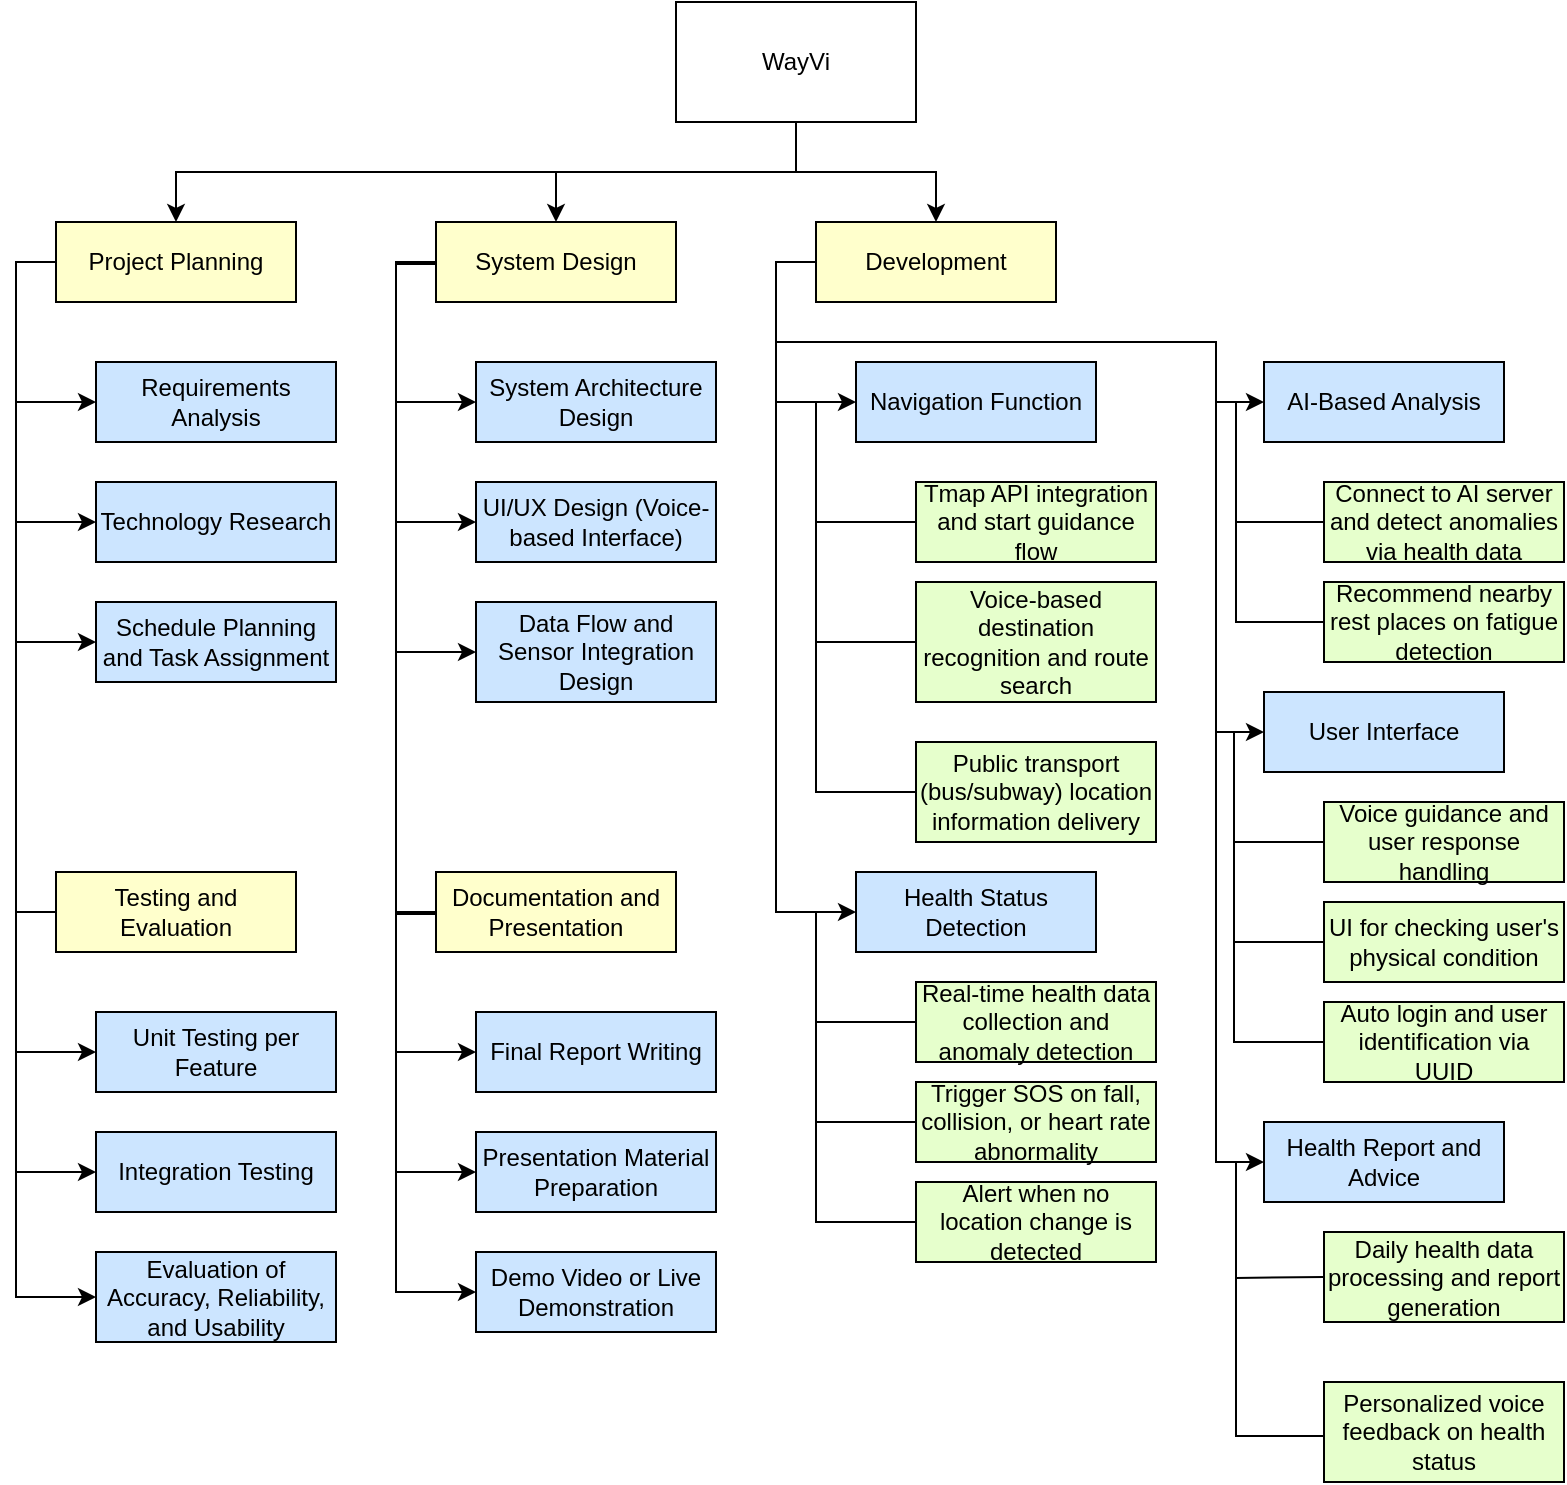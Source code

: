 <mxfile version="27.1.6">
  <diagram name="페이지-1" id="98Ft6PNCYZJFJ94BmY4b">
    <mxGraphModel dx="1638" dy="794" grid="1" gridSize="10" guides="1" tooltips="1" connect="1" arrows="1" fold="1" page="1" pageScale="1" pageWidth="827" pageHeight="1169" math="0" shadow="0">
      <root>
        <mxCell id="0" />
        <mxCell id="1" parent="0" />
        <mxCell id="SEtMhd0zfTzj_LaCbf4u-45" style="edgeStyle=orthogonalEdgeStyle;rounded=0;orthogonalLoop=1;jettySize=auto;html=1;exitX=0.5;exitY=1;exitDx=0;exitDy=0;entryX=0.5;entryY=0;entryDx=0;entryDy=0;" parent="1" source="SEtMhd0zfTzj_LaCbf4u-1" target="SEtMhd0zfTzj_LaCbf4u-3" edge="1">
          <mxGeometry relative="1" as="geometry" />
        </mxCell>
        <mxCell id="SEtMhd0zfTzj_LaCbf4u-46" style="edgeStyle=orthogonalEdgeStyle;rounded=0;orthogonalLoop=1;jettySize=auto;html=1;exitX=0.5;exitY=1;exitDx=0;exitDy=0;entryX=0.5;entryY=0;entryDx=0;entryDy=0;" parent="1" source="SEtMhd0zfTzj_LaCbf4u-1" target="SEtMhd0zfTzj_LaCbf4u-4" edge="1">
          <mxGeometry relative="1" as="geometry" />
        </mxCell>
        <mxCell id="SEtMhd0zfTzj_LaCbf4u-47" style="edgeStyle=orthogonalEdgeStyle;rounded=0;orthogonalLoop=1;jettySize=auto;html=1;exitX=0.5;exitY=1;exitDx=0;exitDy=0;entryX=0.5;entryY=0;entryDx=0;entryDy=0;" parent="1" source="SEtMhd0zfTzj_LaCbf4u-1" target="SEtMhd0zfTzj_LaCbf4u-5" edge="1">
          <mxGeometry relative="1" as="geometry" />
        </mxCell>
        <mxCell id="SEtMhd0zfTzj_LaCbf4u-1" value="WayVi" style="rounded=0;whiteSpace=wrap;html=1;" parent="1" vertex="1">
          <mxGeometry x="330" y="190" width="120" height="60" as="geometry" />
        </mxCell>
        <mxCell id="SEtMhd0zfTzj_LaCbf4u-54" style="edgeStyle=orthogonalEdgeStyle;rounded=0;orthogonalLoop=1;jettySize=auto;html=1;exitX=0;exitY=0.5;exitDx=0;exitDy=0;entryX=0;entryY=0.5;entryDx=0;entryDy=0;" parent="1" source="SEtMhd0zfTzj_LaCbf4u-3" target="SEtMhd0zfTzj_LaCbf4u-9" edge="1">
          <mxGeometry relative="1" as="geometry" />
        </mxCell>
        <mxCell id="SEtMhd0zfTzj_LaCbf4u-55" style="edgeStyle=orthogonalEdgeStyle;rounded=0;orthogonalLoop=1;jettySize=auto;html=1;exitX=0;exitY=0.5;exitDx=0;exitDy=0;entryX=0;entryY=0.5;entryDx=0;entryDy=0;" parent="1" source="SEtMhd0zfTzj_LaCbf4u-3" target="SEtMhd0zfTzj_LaCbf4u-10" edge="1">
          <mxGeometry relative="1" as="geometry" />
        </mxCell>
        <mxCell id="SEtMhd0zfTzj_LaCbf4u-56" style="edgeStyle=orthogonalEdgeStyle;rounded=0;orthogonalLoop=1;jettySize=auto;html=1;exitX=0;exitY=0.5;exitDx=0;exitDy=0;entryX=0;entryY=0.5;entryDx=0;entryDy=0;" parent="1" source="SEtMhd0zfTzj_LaCbf4u-3" target="SEtMhd0zfTzj_LaCbf4u-11" edge="1">
          <mxGeometry relative="1" as="geometry" />
        </mxCell>
        <mxCell id="SEtMhd0zfTzj_LaCbf4u-3" value="Project Planning" style="rounded=0;whiteSpace=wrap;html=1;fillColor=#FFFFCC;" parent="1" vertex="1">
          <mxGeometry x="20" y="300" width="120" height="40" as="geometry" />
        </mxCell>
        <mxCell id="SEtMhd0zfTzj_LaCbf4u-63" style="edgeStyle=orthogonalEdgeStyle;rounded=0;orthogonalLoop=1;jettySize=auto;html=1;exitX=0;exitY=0.5;exitDx=0;exitDy=0;entryX=0;entryY=0.5;entryDx=0;entryDy=0;" parent="1" source="SEtMhd0zfTzj_LaCbf4u-4" target="SEtMhd0zfTzj_LaCbf4u-35" edge="1">
          <mxGeometry relative="1" as="geometry" />
        </mxCell>
        <mxCell id="SEtMhd0zfTzj_LaCbf4u-64" style="edgeStyle=orthogonalEdgeStyle;rounded=0;orthogonalLoop=1;jettySize=auto;html=1;exitX=0;exitY=0.5;exitDx=0;exitDy=0;entryX=0;entryY=0.5;entryDx=0;entryDy=0;" parent="1" source="SEtMhd0zfTzj_LaCbf4u-4" target="SEtMhd0zfTzj_LaCbf4u-36" edge="1">
          <mxGeometry relative="1" as="geometry" />
        </mxCell>
        <mxCell id="SEtMhd0zfTzj_LaCbf4u-65" style="edgeStyle=orthogonalEdgeStyle;rounded=0;orthogonalLoop=1;jettySize=auto;html=1;exitX=0;exitY=0.5;exitDx=0;exitDy=0;entryX=0;entryY=0.5;entryDx=0;entryDy=0;" parent="1" source="SEtMhd0zfTzj_LaCbf4u-4" target="SEtMhd0zfTzj_LaCbf4u-37" edge="1">
          <mxGeometry relative="1" as="geometry" />
        </mxCell>
        <mxCell id="SEtMhd0zfTzj_LaCbf4u-4" value="System Design" style="rounded=0;whiteSpace=wrap;html=1;fillColor=#FFFFCC;" parent="1" vertex="1">
          <mxGeometry x="210" y="300" width="120" height="40" as="geometry" />
        </mxCell>
        <mxCell id="SEtMhd0zfTzj_LaCbf4u-66" style="edgeStyle=orthogonalEdgeStyle;rounded=0;orthogonalLoop=1;jettySize=auto;html=1;exitX=0;exitY=0.5;exitDx=0;exitDy=0;entryX=0;entryY=0.5;entryDx=0;entryDy=0;" parent="1" source="SEtMhd0zfTzj_LaCbf4u-5" target="SEtMhd0zfTzj_LaCbf4u-12" edge="1">
          <mxGeometry relative="1" as="geometry" />
        </mxCell>
        <mxCell id="SEtMhd0zfTzj_LaCbf4u-67" style="edgeStyle=orthogonalEdgeStyle;rounded=0;orthogonalLoop=1;jettySize=auto;html=1;exitX=0;exitY=0.5;exitDx=0;exitDy=0;entryX=0;entryY=0.5;entryDx=0;entryDy=0;" parent="1" source="SEtMhd0zfTzj_LaCbf4u-5" target="SEtMhd0zfTzj_LaCbf4u-16" edge="1">
          <mxGeometry relative="1" as="geometry" />
        </mxCell>
        <mxCell id="SEtMhd0zfTzj_LaCbf4u-69" style="edgeStyle=orthogonalEdgeStyle;rounded=0;orthogonalLoop=1;jettySize=auto;html=1;exitX=0;exitY=0.5;exitDx=0;exitDy=0;entryX=0;entryY=0.5;entryDx=0;entryDy=0;" parent="1" source="SEtMhd0zfTzj_LaCbf4u-5" target="SEtMhd0zfTzj_LaCbf4u-20" edge="1">
          <mxGeometry relative="1" as="geometry">
            <Array as="points">
              <mxPoint x="380" y="320" />
              <mxPoint x="380" y="360" />
              <mxPoint x="600" y="360" />
              <mxPoint x="600" y="390" />
            </Array>
          </mxGeometry>
        </mxCell>
        <mxCell id="SEtMhd0zfTzj_LaCbf4u-70" style="edgeStyle=orthogonalEdgeStyle;rounded=0;orthogonalLoop=1;jettySize=auto;html=1;exitX=0;exitY=0.5;exitDx=0;exitDy=0;entryX=0;entryY=0.5;entryDx=0;entryDy=0;" parent="1" source="SEtMhd0zfTzj_LaCbf4u-5" target="SEtMhd0zfTzj_LaCbf4u-24" edge="1">
          <mxGeometry relative="1" as="geometry">
            <Array as="points">
              <mxPoint x="380" y="320" />
              <mxPoint x="380" y="360" />
              <mxPoint x="600" y="360" />
              <mxPoint x="600" y="555" />
            </Array>
          </mxGeometry>
        </mxCell>
        <mxCell id="SEtMhd0zfTzj_LaCbf4u-72" style="edgeStyle=orthogonalEdgeStyle;rounded=0;orthogonalLoop=1;jettySize=auto;html=1;exitX=0;exitY=0.5;exitDx=0;exitDy=0;entryX=0;entryY=0.5;entryDx=0;entryDy=0;" parent="1" source="SEtMhd0zfTzj_LaCbf4u-5" target="SEtMhd0zfTzj_LaCbf4u-28" edge="1">
          <mxGeometry relative="1" as="geometry">
            <Array as="points">
              <mxPoint x="380" y="320" />
              <mxPoint x="380" y="360" />
              <mxPoint x="600" y="360" />
              <mxPoint x="600" y="770" />
            </Array>
          </mxGeometry>
        </mxCell>
        <mxCell id="SEtMhd0zfTzj_LaCbf4u-5" value="Development" style="rounded=0;whiteSpace=wrap;html=1;fillColor=#FFFFCC;" parent="1" vertex="1">
          <mxGeometry x="400" y="300" width="120" height="40" as="geometry" />
        </mxCell>
        <mxCell id="SEtMhd0zfTzj_LaCbf4u-57" style="edgeStyle=orthogonalEdgeStyle;rounded=0;orthogonalLoop=1;jettySize=auto;html=1;exitX=0;exitY=0.5;exitDx=0;exitDy=0;entryX=0;entryY=0.5;entryDx=0;entryDy=0;" parent="1" source="SEtMhd0zfTzj_LaCbf4u-6" target="SEtMhd0zfTzj_LaCbf4u-38" edge="1">
          <mxGeometry relative="1" as="geometry" />
        </mxCell>
        <mxCell id="SEtMhd0zfTzj_LaCbf4u-58" style="edgeStyle=orthogonalEdgeStyle;rounded=0;orthogonalLoop=1;jettySize=auto;html=1;exitX=0;exitY=0.5;exitDx=0;exitDy=0;entryX=0;entryY=0.5;entryDx=0;entryDy=0;" parent="1" source="SEtMhd0zfTzj_LaCbf4u-6" target="SEtMhd0zfTzj_LaCbf4u-39" edge="1">
          <mxGeometry relative="1" as="geometry" />
        </mxCell>
        <mxCell id="SEtMhd0zfTzj_LaCbf4u-59" style="edgeStyle=orthogonalEdgeStyle;rounded=0;orthogonalLoop=1;jettySize=auto;html=1;exitX=0;exitY=0.5;exitDx=0;exitDy=0;entryX=0;entryY=0.5;entryDx=0;entryDy=0;" parent="1" source="SEtMhd0zfTzj_LaCbf4u-6" target="SEtMhd0zfTzj_LaCbf4u-40" edge="1">
          <mxGeometry relative="1" as="geometry" />
        </mxCell>
        <mxCell id="SEtMhd0zfTzj_LaCbf4u-6" value="Testing and Evaluation" style="rounded=0;whiteSpace=wrap;html=1;fillColor=#FFFFCC;" parent="1" vertex="1">
          <mxGeometry x="20" y="625" width="120" height="40" as="geometry" />
        </mxCell>
        <mxCell id="SEtMhd0zfTzj_LaCbf4u-60" style="edgeStyle=orthogonalEdgeStyle;rounded=0;orthogonalLoop=1;jettySize=auto;html=1;exitX=0;exitY=0.5;exitDx=0;exitDy=0;entryX=0;entryY=0.5;entryDx=0;entryDy=0;" parent="1" source="SEtMhd0zfTzj_LaCbf4u-7" target="SEtMhd0zfTzj_LaCbf4u-41" edge="1">
          <mxGeometry relative="1" as="geometry" />
        </mxCell>
        <mxCell id="SEtMhd0zfTzj_LaCbf4u-61" style="edgeStyle=orthogonalEdgeStyle;rounded=0;orthogonalLoop=1;jettySize=auto;html=1;exitX=0;exitY=0.5;exitDx=0;exitDy=0;entryX=0;entryY=0.5;entryDx=0;entryDy=0;" parent="1" source="SEtMhd0zfTzj_LaCbf4u-7" target="SEtMhd0zfTzj_LaCbf4u-42" edge="1">
          <mxGeometry relative="1" as="geometry" />
        </mxCell>
        <mxCell id="SEtMhd0zfTzj_LaCbf4u-62" style="edgeStyle=orthogonalEdgeStyle;rounded=0;orthogonalLoop=1;jettySize=auto;html=1;exitX=0;exitY=0.5;exitDx=0;exitDy=0;entryX=0;entryY=0.5;entryDx=0;entryDy=0;" parent="1" source="SEtMhd0zfTzj_LaCbf4u-7" target="SEtMhd0zfTzj_LaCbf4u-43" edge="1">
          <mxGeometry relative="1" as="geometry" />
        </mxCell>
        <mxCell id="SEtMhd0zfTzj_LaCbf4u-7" value="Documentation and Presentation" style="rounded=0;whiteSpace=wrap;html=1;fillColor=#FFFFCC;" parent="1" vertex="1">
          <mxGeometry x="210" y="625" width="120" height="40" as="geometry" />
        </mxCell>
        <mxCell id="SEtMhd0zfTzj_LaCbf4u-9" value="Requirements Analysis" style="rounded=0;whiteSpace=wrap;html=1;fillColor=#CCE5FF;" parent="1" vertex="1">
          <mxGeometry x="40" y="370" width="120" height="40" as="geometry" />
        </mxCell>
        <mxCell id="SEtMhd0zfTzj_LaCbf4u-10" value="Technology Research" style="rounded=0;whiteSpace=wrap;html=1;fillColor=#CCE5FF;" parent="1" vertex="1">
          <mxGeometry x="40" y="430" width="120" height="40" as="geometry" />
        </mxCell>
        <mxCell id="SEtMhd0zfTzj_LaCbf4u-11" value="Schedule Planning and Task Assignment" style="rounded=0;whiteSpace=wrap;html=1;fillColor=#CCE5FF;" parent="1" vertex="1">
          <mxGeometry x="40" y="490" width="120" height="40" as="geometry" />
        </mxCell>
        <mxCell id="SEtMhd0zfTzj_LaCbf4u-12" value="Navigation Function" style="rounded=0;whiteSpace=wrap;html=1;fillColor=#CCE5FF;" parent="1" vertex="1">
          <mxGeometry x="420" y="370" width="120" height="40" as="geometry" />
        </mxCell>
        <mxCell id="SEtMhd0zfTzj_LaCbf4u-13" value="Tmap API integration and start guidance flow" style="rounded=0;whiteSpace=wrap;html=1;fillColor=#E6FFCC;" parent="1" vertex="1">
          <mxGeometry x="450" y="430" width="120" height="40" as="geometry" />
        </mxCell>
        <mxCell id="SEtMhd0zfTzj_LaCbf4u-14" value="Voice-based destination recognition and route search" style="rounded=0;whiteSpace=wrap;html=1;fillColor=#E6FFCC;" parent="1" vertex="1">
          <mxGeometry x="450" y="480" width="120" height="60" as="geometry" />
        </mxCell>
        <mxCell id="SEtMhd0zfTzj_LaCbf4u-15" value="Public transport (bus/subway) location information delivery" style="rounded=0;whiteSpace=wrap;html=1;fillColor=#E6FFCC;" parent="1" vertex="1">
          <mxGeometry x="450" y="560" width="120" height="50" as="geometry" />
        </mxCell>
        <mxCell id="SEtMhd0zfTzj_LaCbf4u-16" value="Health Status Detection" style="rounded=0;whiteSpace=wrap;html=1;fillColor=#CCE5FF;" parent="1" vertex="1">
          <mxGeometry x="420" y="625" width="120" height="40" as="geometry" />
        </mxCell>
        <mxCell id="SEtMhd0zfTzj_LaCbf4u-17" value="Real-time health data collection and anomaly detection" style="rounded=0;whiteSpace=wrap;html=1;fillColor=#E6FFCC;" parent="1" vertex="1">
          <mxGeometry x="450" y="680" width="120" height="40" as="geometry" />
        </mxCell>
        <mxCell id="SEtMhd0zfTzj_LaCbf4u-18" value="Trigger SOS on fall, collision, or heart rate abnormality" style="rounded=0;whiteSpace=wrap;html=1;fillColor=#E6FFCC;" parent="1" vertex="1">
          <mxGeometry x="450" y="730" width="120" height="40" as="geometry" />
        </mxCell>
        <mxCell id="SEtMhd0zfTzj_LaCbf4u-19" value="Alert when no location change is detected" style="rounded=0;whiteSpace=wrap;html=1;fillColor=#E6FFCC;" parent="1" vertex="1">
          <mxGeometry x="450" y="780" width="120" height="40" as="geometry" />
        </mxCell>
        <mxCell id="SEtMhd0zfTzj_LaCbf4u-20" value="AI-Based Analysis" style="rounded=0;whiteSpace=wrap;html=1;fillColor=#CCE5FF;" parent="1" vertex="1">
          <mxGeometry x="624" y="370" width="120" height="40" as="geometry" />
        </mxCell>
        <mxCell id="SEtMhd0zfTzj_LaCbf4u-21" value="Connect to AI server and detect anomalies via health data" style="rounded=0;whiteSpace=wrap;html=1;fillColor=#E6FFCC;" parent="1" vertex="1">
          <mxGeometry x="654" y="430" width="120" height="40" as="geometry" />
        </mxCell>
        <mxCell id="SEtMhd0zfTzj_LaCbf4u-22" value="Recommend nearby rest places on fatigue detection" style="rounded=0;whiteSpace=wrap;html=1;fillColor=#E6FFCC;" parent="1" vertex="1">
          <mxGeometry x="654" y="480" width="120" height="40" as="geometry" />
        </mxCell>
        <mxCell id="SEtMhd0zfTzj_LaCbf4u-24" value="User Interface" style="rounded=0;whiteSpace=wrap;html=1;fillColor=#CCE5FF;" parent="1" vertex="1">
          <mxGeometry x="624" y="535" width="120" height="40" as="geometry" />
        </mxCell>
        <mxCell id="SEtMhd0zfTzj_LaCbf4u-25" value="Voice guidance and user response handling" style="rounded=0;whiteSpace=wrap;html=1;fillColor=#E6FFCC;" parent="1" vertex="1">
          <mxGeometry x="654" y="590" width="120" height="40" as="geometry" />
        </mxCell>
        <mxCell id="SEtMhd0zfTzj_LaCbf4u-26" value="UI for checking user&#39;s physical condition" style="rounded=0;whiteSpace=wrap;html=1;fillColor=#E6FFCC;" parent="1" vertex="1">
          <mxGeometry x="654" y="640" width="120" height="40" as="geometry" />
        </mxCell>
        <mxCell id="SEtMhd0zfTzj_LaCbf4u-27" value="Auto login and user identification via UUID" style="rounded=0;whiteSpace=wrap;html=1;fillColor=#E6FFCC;" parent="1" vertex="1">
          <mxGeometry x="654" y="690" width="120" height="40" as="geometry" />
        </mxCell>
        <mxCell id="SEtMhd0zfTzj_LaCbf4u-28" value="Health Report and Advice" style="rounded=0;whiteSpace=wrap;html=1;fillColor=#CCE5FF;" parent="1" vertex="1">
          <mxGeometry x="624" y="750" width="120" height="40" as="geometry" />
        </mxCell>
        <mxCell id="SEtMhd0zfTzj_LaCbf4u-29" value="Daily health data processing and report generation" style="rounded=0;whiteSpace=wrap;html=1;fillColor=#E6FFCC;" parent="1" vertex="1">
          <mxGeometry x="654" y="805" width="120" height="45" as="geometry" />
        </mxCell>
        <mxCell id="SEtMhd0zfTzj_LaCbf4u-30" value="Personalized voice feedback on health status" style="rounded=0;whiteSpace=wrap;html=1;fillColor=#E6FFCC;" parent="1" vertex="1">
          <mxGeometry x="654" y="880" width="120" height="50" as="geometry" />
        </mxCell>
        <mxCell id="SEtMhd0zfTzj_LaCbf4u-35" value="System Architecture Design" style="rounded=0;whiteSpace=wrap;html=1;fillColor=#CCE5FF;" parent="1" vertex="1">
          <mxGeometry x="230" y="370" width="120" height="40" as="geometry" />
        </mxCell>
        <mxCell id="SEtMhd0zfTzj_LaCbf4u-36" value="UI/UX Design (Voice-based Interface)" style="rounded=0;whiteSpace=wrap;html=1;fillColor=#CCE5FF;" parent="1" vertex="1">
          <mxGeometry x="230" y="430" width="120" height="40" as="geometry" />
        </mxCell>
        <mxCell id="SEtMhd0zfTzj_LaCbf4u-37" value="Data Flow and Sensor Integration Design" style="rounded=0;whiteSpace=wrap;html=1;fillColor=#CCE5FF;" parent="1" vertex="1">
          <mxGeometry x="230" y="490" width="120" height="50" as="geometry" />
        </mxCell>
        <mxCell id="SEtMhd0zfTzj_LaCbf4u-38" value="Unit Testing per Feature" style="rounded=0;whiteSpace=wrap;html=1;fillColor=#CCE5FF;" parent="1" vertex="1">
          <mxGeometry x="40" y="695" width="120" height="40" as="geometry" />
        </mxCell>
        <mxCell id="SEtMhd0zfTzj_LaCbf4u-39" value="Integration Testing" style="rounded=0;whiteSpace=wrap;html=1;fillColor=#CCE5FF;" parent="1" vertex="1">
          <mxGeometry x="40" y="755" width="120" height="40" as="geometry" />
        </mxCell>
        <mxCell id="SEtMhd0zfTzj_LaCbf4u-40" value="Evaluation of Accuracy, Reliability, and Usability" style="rounded=0;whiteSpace=wrap;html=1;fillColor=#CCE5FF;" parent="1" vertex="1">
          <mxGeometry x="40" y="815" width="120" height="45" as="geometry" />
        </mxCell>
        <mxCell id="SEtMhd0zfTzj_LaCbf4u-41" value="Final Report Writing" style="rounded=0;whiteSpace=wrap;html=1;fillColor=#CCE5FF;" parent="1" vertex="1">
          <mxGeometry x="230" y="695" width="120" height="40" as="geometry" />
        </mxCell>
        <mxCell id="SEtMhd0zfTzj_LaCbf4u-42" value="Presentation Material Preparation" style="rounded=0;whiteSpace=wrap;html=1;fillColor=#CCE5FF;" parent="1" vertex="1">
          <mxGeometry x="230" y="755" width="120" height="40" as="geometry" />
        </mxCell>
        <mxCell id="SEtMhd0zfTzj_LaCbf4u-43" value="Demo Video or Live Demonstration" style="rounded=0;whiteSpace=wrap;html=1;fillColor=#CCE5FF;" parent="1" vertex="1">
          <mxGeometry x="230" y="815" width="120" height="40" as="geometry" />
        </mxCell>
        <mxCell id="SEtMhd0zfTzj_LaCbf4u-52" value="" style="endArrow=none;html=1;rounded=0;entryX=0;entryY=0.5;entryDx=0;entryDy=0;exitX=0;exitY=0.5;exitDx=0;exitDy=0;" parent="1" source="SEtMhd0zfTzj_LaCbf4u-6" target="SEtMhd0zfTzj_LaCbf4u-3" edge="1">
          <mxGeometry width="50" height="50" relative="1" as="geometry">
            <mxPoint x="300" y="510" as="sourcePoint" />
            <mxPoint x="350" y="460" as="targetPoint" />
            <Array as="points">
              <mxPoint y="645" />
              <mxPoint y="320" />
            </Array>
          </mxGeometry>
        </mxCell>
        <mxCell id="SEtMhd0zfTzj_LaCbf4u-53" value="" style="endArrow=none;html=1;rounded=0;entryX=0;entryY=0.5;entryDx=0;entryDy=0;exitX=0;exitY=0.5;exitDx=0;exitDy=0;" parent="1" edge="1">
          <mxGeometry width="50" height="50" relative="1" as="geometry">
            <mxPoint x="210" y="646" as="sourcePoint" />
            <mxPoint x="210" y="321" as="targetPoint" />
            <Array as="points">
              <mxPoint x="190" y="646" />
              <mxPoint x="190" y="321" />
            </Array>
          </mxGeometry>
        </mxCell>
        <mxCell id="SEtMhd0zfTzj_LaCbf4u-73" value="" style="endArrow=none;html=1;rounded=0;entryX=0;entryY=0.5;entryDx=0;entryDy=0;" parent="1" target="SEtMhd0zfTzj_LaCbf4u-13" edge="1">
          <mxGeometry width="50" height="50" relative="1" as="geometry">
            <mxPoint x="400" y="390" as="sourcePoint" />
            <mxPoint x="410" y="560" as="targetPoint" />
            <Array as="points">
              <mxPoint x="400" y="450" />
            </Array>
          </mxGeometry>
        </mxCell>
        <mxCell id="SEtMhd0zfTzj_LaCbf4u-74" value="" style="endArrow=none;html=1;rounded=0;entryX=0;entryY=0.5;entryDx=0;entryDy=0;" parent="1" edge="1" target="SEtMhd0zfTzj_LaCbf4u-14">
          <mxGeometry width="50" height="50" relative="1" as="geometry">
            <mxPoint x="400" y="440" as="sourcePoint" />
            <mxPoint x="450" y="500" as="targetPoint" />
            <Array as="points">
              <mxPoint x="400" y="510" />
            </Array>
          </mxGeometry>
        </mxCell>
        <mxCell id="SEtMhd0zfTzj_LaCbf4u-75" value="" style="endArrow=none;html=1;rounded=0;entryX=0;entryY=0.5;entryDx=0;entryDy=0;" parent="1" edge="1" target="SEtMhd0zfTzj_LaCbf4u-15">
          <mxGeometry width="50" height="50" relative="1" as="geometry">
            <mxPoint x="400" y="490" as="sourcePoint" />
            <mxPoint x="450" y="550" as="targetPoint" />
            <Array as="points">
              <mxPoint x="400" y="585" />
            </Array>
          </mxGeometry>
        </mxCell>
        <mxCell id="SEtMhd0zfTzj_LaCbf4u-79" value="" style="endArrow=none;html=1;rounded=0;entryX=0;entryY=0.5;entryDx=0;entryDy=0;" parent="1" target="SEtMhd0zfTzj_LaCbf4u-21" edge="1">
          <mxGeometry width="50" height="50" relative="1" as="geometry">
            <mxPoint x="610" y="390" as="sourcePoint" />
            <mxPoint x="660" y="450" as="targetPoint" />
            <Array as="points">
              <mxPoint x="610" y="450" />
            </Array>
          </mxGeometry>
        </mxCell>
        <mxCell id="SEtMhd0zfTzj_LaCbf4u-80" value="" style="endArrow=none;html=1;rounded=0;entryX=0;entryY=0.5;entryDx=0;entryDy=0;" parent="1" target="SEtMhd0zfTzj_LaCbf4u-22" edge="1">
          <mxGeometry width="50" height="50" relative="1" as="geometry">
            <mxPoint x="610" y="440" as="sourcePoint" />
            <mxPoint x="650" y="500" as="targetPoint" />
            <Array as="points">
              <mxPoint x="610" y="500" />
            </Array>
          </mxGeometry>
        </mxCell>
        <mxCell id="SEtMhd0zfTzj_LaCbf4u-81" value="" style="endArrow=none;html=1;rounded=0;entryX=0;entryY=0.5;entryDx=0;entryDy=0;" parent="1" target="SEtMhd0zfTzj_LaCbf4u-29" edge="1">
          <mxGeometry width="50" height="50" relative="1" as="geometry">
            <mxPoint x="610" y="770" as="sourcePoint" />
            <mxPoint x="654" y="830" as="targetPoint" />
            <Array as="points">
              <mxPoint x="610" y="828" />
            </Array>
          </mxGeometry>
        </mxCell>
        <mxCell id="SEtMhd0zfTzj_LaCbf4u-82" value="" style="endArrow=none;html=1;rounded=0;entryX=0;entryY=0.5;entryDx=0;entryDy=0;" parent="1" edge="1">
          <mxGeometry width="50" height="50" relative="1" as="geometry">
            <mxPoint x="610" y="827" as="sourcePoint" />
            <mxPoint x="654" y="907" as="targetPoint" />
            <Array as="points">
              <mxPoint x="610" y="907" />
            </Array>
          </mxGeometry>
        </mxCell>
        <mxCell id="SEtMhd0zfTzj_LaCbf4u-87" value="" style="endArrow=none;html=1;rounded=0;entryX=0;entryY=0.5;entryDx=0;entryDy=0;" parent="1" target="SEtMhd0zfTzj_LaCbf4u-17" edge="1">
          <mxGeometry width="50" height="50" relative="1" as="geometry">
            <mxPoint x="400" y="645" as="sourcePoint" />
            <mxPoint x="450" y="705" as="targetPoint" />
            <Array as="points">
              <mxPoint x="400" y="700" />
            </Array>
          </mxGeometry>
        </mxCell>
        <mxCell id="SEtMhd0zfTzj_LaCbf4u-88" value="" style="endArrow=none;html=1;rounded=0;entryX=0;entryY=0.5;entryDx=0;entryDy=0;" parent="1" edge="1">
          <mxGeometry width="50" height="50" relative="1" as="geometry">
            <mxPoint x="400" y="690" as="sourcePoint" />
            <mxPoint x="450" y="750" as="targetPoint" />
            <Array as="points">
              <mxPoint x="400" y="750" />
            </Array>
          </mxGeometry>
        </mxCell>
        <mxCell id="SEtMhd0zfTzj_LaCbf4u-89" value="" style="endArrow=none;html=1;rounded=0;entryX=0;entryY=0.5;entryDx=0;entryDy=0;" parent="1" edge="1">
          <mxGeometry width="50" height="50" relative="1" as="geometry">
            <mxPoint x="400" y="740" as="sourcePoint" />
            <mxPoint x="450" y="800" as="targetPoint" />
            <Array as="points">
              <mxPoint x="400" y="800" />
            </Array>
          </mxGeometry>
        </mxCell>
        <mxCell id="SEtMhd0zfTzj_LaCbf4u-90" value="" style="endArrow=none;html=1;rounded=0;entryX=0;entryY=0.5;entryDx=0;entryDy=0;" parent="1" target="SEtMhd0zfTzj_LaCbf4u-25" edge="1">
          <mxGeometry width="50" height="50" relative="1" as="geometry">
            <mxPoint x="609" y="555" as="sourcePoint" />
            <mxPoint x="659" y="610" as="targetPoint" />
            <Array as="points">
              <mxPoint x="609" y="610" />
            </Array>
          </mxGeometry>
        </mxCell>
        <mxCell id="SEtMhd0zfTzj_LaCbf4u-91" value="" style="endArrow=none;html=1;rounded=0;entryX=0;entryY=0.5;entryDx=0;entryDy=0;" parent="1" target="SEtMhd0zfTzj_LaCbf4u-26" edge="1">
          <mxGeometry width="50" height="50" relative="1" as="geometry">
            <mxPoint x="609" y="600" as="sourcePoint" />
            <mxPoint x="650" y="660" as="targetPoint" />
            <Array as="points">
              <mxPoint x="609" y="660" />
            </Array>
          </mxGeometry>
        </mxCell>
        <mxCell id="SEtMhd0zfTzj_LaCbf4u-92" value="" style="endArrow=none;html=1;rounded=0;entryX=0;entryY=0.5;entryDx=0;entryDy=0;" parent="1" target="SEtMhd0zfTzj_LaCbf4u-27" edge="1">
          <mxGeometry width="50" height="50" relative="1" as="geometry">
            <mxPoint x="609" y="650" as="sourcePoint" />
            <mxPoint x="640" y="710" as="targetPoint" />
            <Array as="points">
              <mxPoint x="609" y="710" />
            </Array>
          </mxGeometry>
        </mxCell>
      </root>
    </mxGraphModel>
  </diagram>
</mxfile>

